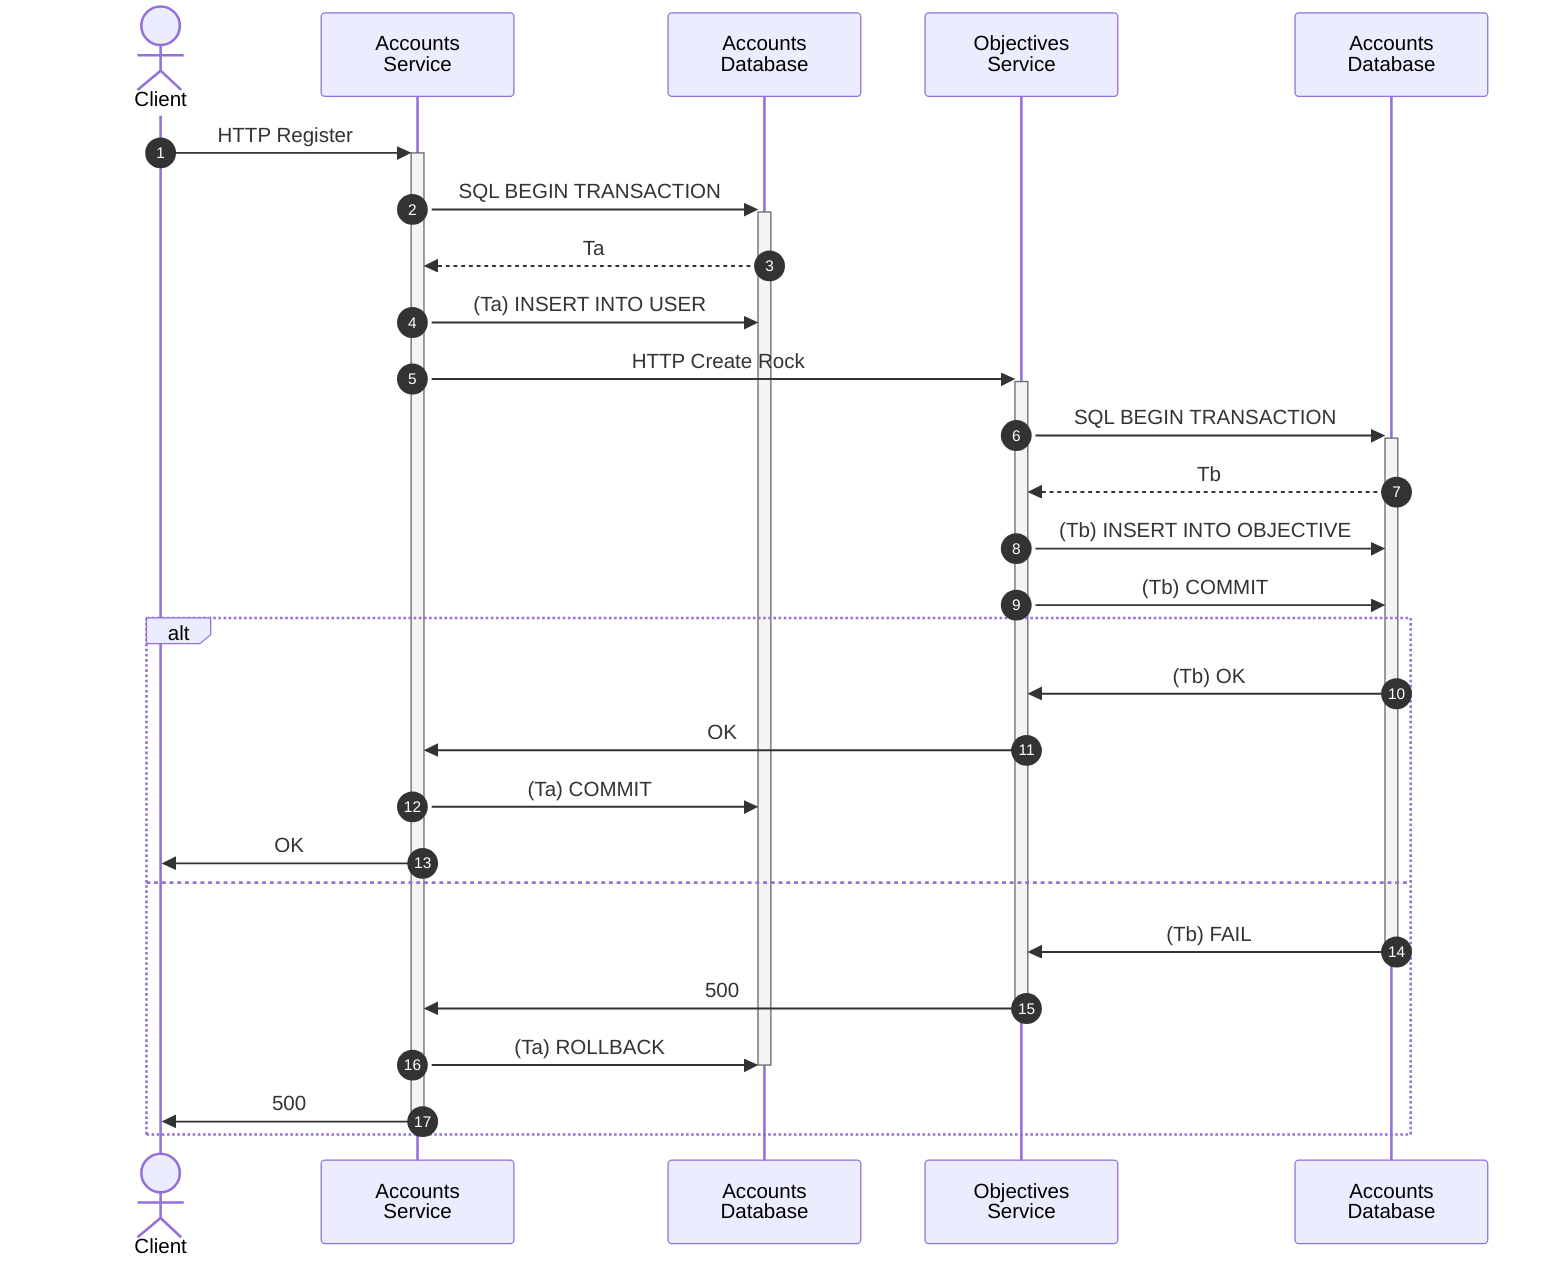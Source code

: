 sequenceDiagram
autonumber

actor c as Client
participant a as Accounts<br>Service
participant ad as Accounts<br>Database 
participant o as Objectives<br>Service
participant od as Accounts<br>Database 

c->>+a: HTTP Register
a->>+ad: SQL BEGIN TRANSACTION
ad-->>a: Ta
a->>ad: (Ta) INSERT INTO USER
a->>+o: HTTP Create Rock
o->>+od: SQL BEGIN TRANSACTION
od-->>o: Tb
o->>od: (Tb) INSERT INTO OBJECTIVE
o->>od: (Tb) COMMIT
alt 
  od->>o: (Tb) OK
  o->>a: OK
  a->>ad: (Ta) COMMIT
  a->>c: OK
else
  od->>o: (Tb) FAIL
  deactivate od
  o->>-a: 500
  a->>ad: (Ta) ROLLBACK
  deactivate ad
  a->>-c: 500
end